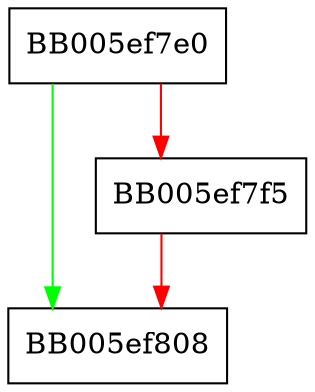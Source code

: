 digraph CRYPTO_secure_used {
  node [shape="box"];
  graph [splines=ortho];
  BB005ef7e0 -> BB005ef808 [color="green"];
  BB005ef7e0 -> BB005ef7f5 [color="red"];
  BB005ef7f5 -> BB005ef808 [color="red"];
}